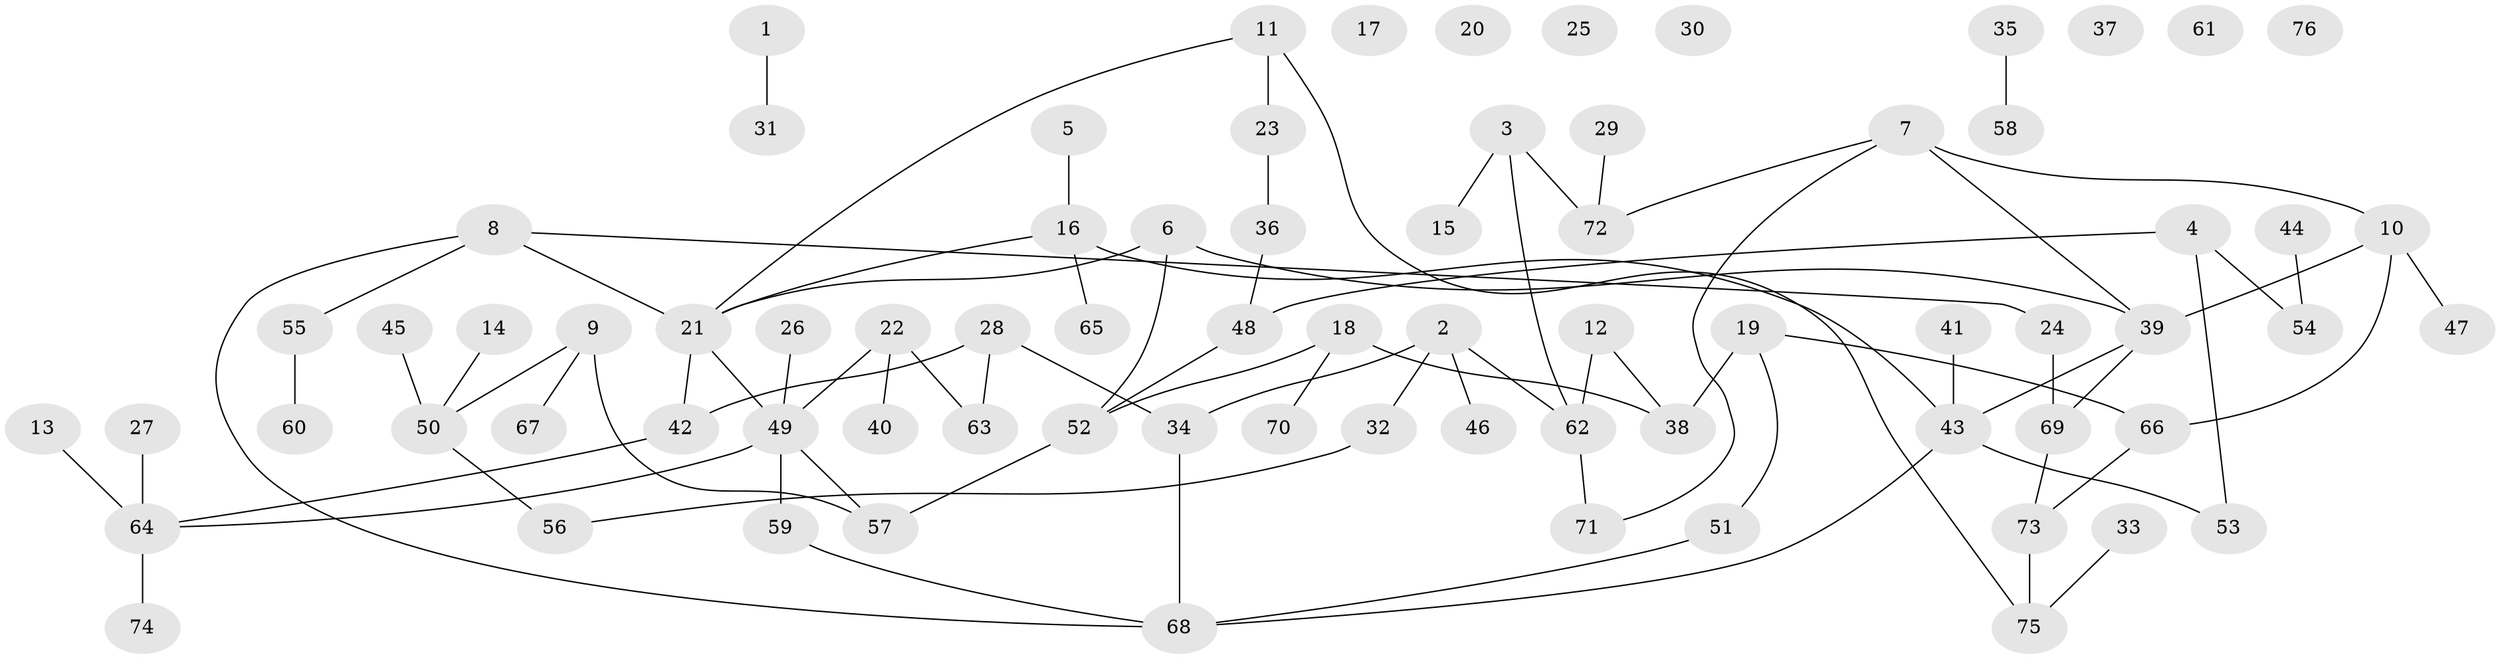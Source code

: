 // Generated by graph-tools (version 1.1) at 2025/49/03/09/25 03:49:12]
// undirected, 76 vertices, 85 edges
graph export_dot {
graph [start="1"]
  node [color=gray90,style=filled];
  1;
  2;
  3;
  4;
  5;
  6;
  7;
  8;
  9;
  10;
  11;
  12;
  13;
  14;
  15;
  16;
  17;
  18;
  19;
  20;
  21;
  22;
  23;
  24;
  25;
  26;
  27;
  28;
  29;
  30;
  31;
  32;
  33;
  34;
  35;
  36;
  37;
  38;
  39;
  40;
  41;
  42;
  43;
  44;
  45;
  46;
  47;
  48;
  49;
  50;
  51;
  52;
  53;
  54;
  55;
  56;
  57;
  58;
  59;
  60;
  61;
  62;
  63;
  64;
  65;
  66;
  67;
  68;
  69;
  70;
  71;
  72;
  73;
  74;
  75;
  76;
  1 -- 31;
  2 -- 32;
  2 -- 34;
  2 -- 46;
  2 -- 62;
  3 -- 15;
  3 -- 62;
  3 -- 72;
  4 -- 48;
  4 -- 53;
  4 -- 54;
  5 -- 16;
  6 -- 21;
  6 -- 39;
  6 -- 52;
  7 -- 10;
  7 -- 39;
  7 -- 71;
  7 -- 72;
  8 -- 21;
  8 -- 24;
  8 -- 55;
  8 -- 68;
  9 -- 50;
  9 -- 57;
  9 -- 67;
  10 -- 39;
  10 -- 47;
  10 -- 66;
  11 -- 21;
  11 -- 23;
  11 -- 75;
  12 -- 38;
  12 -- 62;
  13 -- 64;
  14 -- 50;
  16 -- 21;
  16 -- 43;
  16 -- 65;
  18 -- 38;
  18 -- 52;
  18 -- 70;
  19 -- 38;
  19 -- 51;
  19 -- 66;
  21 -- 42;
  21 -- 49;
  22 -- 40;
  22 -- 49;
  22 -- 63;
  23 -- 36;
  24 -- 69;
  26 -- 49;
  27 -- 64;
  28 -- 34;
  28 -- 42;
  28 -- 63;
  29 -- 72;
  32 -- 56;
  33 -- 75;
  34 -- 68;
  35 -- 58;
  36 -- 48;
  39 -- 43;
  39 -- 69;
  41 -- 43;
  42 -- 64;
  43 -- 53;
  43 -- 68;
  44 -- 54;
  45 -- 50;
  48 -- 52;
  49 -- 57;
  49 -- 59;
  49 -- 64;
  50 -- 56;
  51 -- 68;
  52 -- 57;
  55 -- 60;
  59 -- 68;
  62 -- 71;
  64 -- 74;
  66 -- 73;
  69 -- 73;
  73 -- 75;
}
